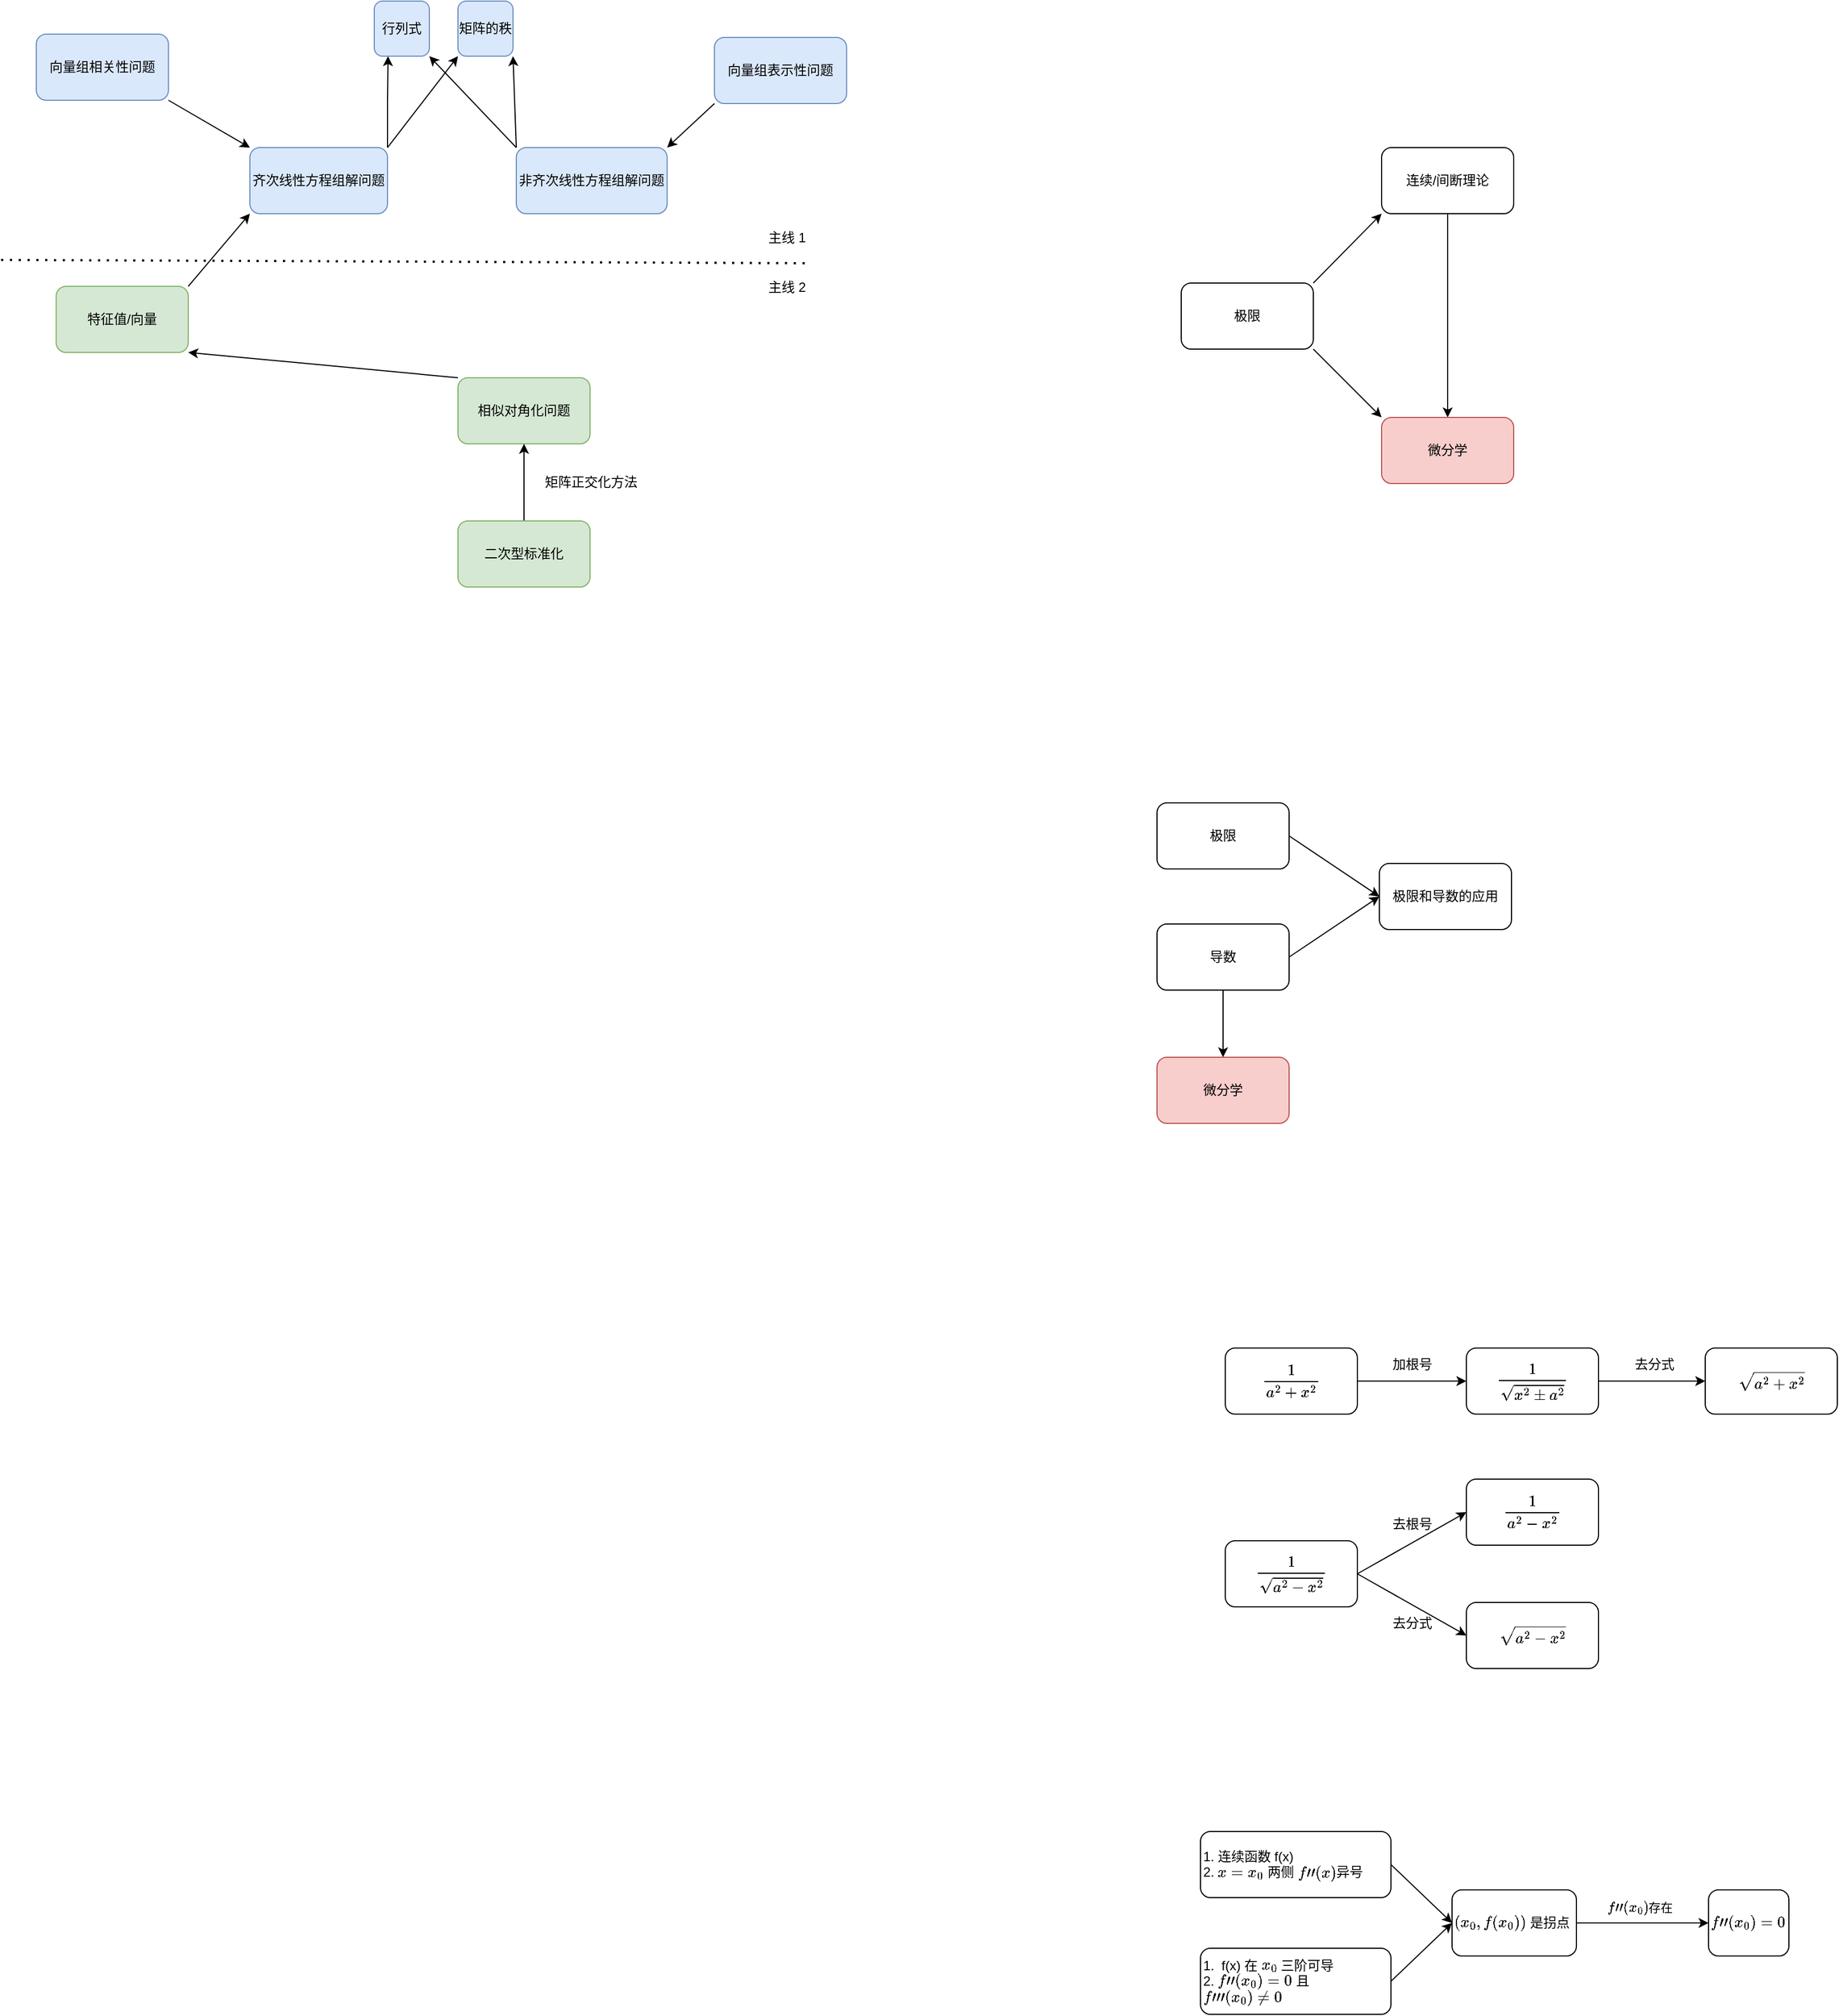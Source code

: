 <mxfile version="24.7.10">
  <diagram name="第 1 页" id="CHzktJIyDTGoVnoxUjND">
    <mxGraphModel dx="928" dy="1025" grid="0" gridSize="10" guides="1" tooltips="1" connect="1" arrows="1" fold="1" page="0" pageScale="1" pageWidth="827" pageHeight="1169" math="1" shadow="0">
      <root>
        <mxCell id="0" />
        <mxCell id="1" parent="0" />
        <mxCell id="wkB41oXYIjNeS8UKcueU-6" style="edgeStyle=orthogonalEdgeStyle;rounded=0;orthogonalLoop=1;jettySize=auto;html=1;exitX=1;exitY=0;exitDx=0;exitDy=0;entryX=0.25;entryY=1;entryDx=0;entryDy=0;" parent="1" source="Dt9UJWmZm42FvVJHh4BI-1" target="wkB41oXYIjNeS8UKcueU-4" edge="1">
          <mxGeometry relative="1" as="geometry" />
        </mxCell>
        <mxCell id="wkB41oXYIjNeS8UKcueU-7" style="rounded=0;orthogonalLoop=1;jettySize=auto;html=1;exitX=1;exitY=0;exitDx=0;exitDy=0;entryX=0;entryY=1;entryDx=0;entryDy=0;" parent="1" source="Dt9UJWmZm42FvVJHh4BI-1" target="wkB41oXYIjNeS8UKcueU-5" edge="1">
          <mxGeometry relative="1" as="geometry">
            <mxPoint x="420" y="50" as="targetPoint" />
          </mxGeometry>
        </mxCell>
        <mxCell id="Dt9UJWmZm42FvVJHh4BI-1" value="齐次线性方程组解问题" style="rounded=1;whiteSpace=wrap;html=1;fillColor=#dae8fc;strokeColor=#6c8ebf;" parent="1" vertex="1">
          <mxGeometry x="255" y="104" width="125" height="60" as="geometry" />
        </mxCell>
        <mxCell id="Dt9UJWmZm42FvVJHh4BI-2" value="" style="endArrow=none;dashed=1;html=1;dashPattern=1 3;strokeWidth=2;rounded=0;" parent="1" edge="1">
          <mxGeometry width="50" height="50" relative="1" as="geometry">
            <mxPoint x="29" y="206" as="sourcePoint" />
            <mxPoint x="762" y="209" as="targetPoint" />
          </mxGeometry>
        </mxCell>
        <mxCell id="Dt9UJWmZm42FvVJHh4BI-3" value="主线 1" style="text;html=1;align=center;verticalAlign=middle;whiteSpace=wrap;rounded=0;" parent="1" vertex="1">
          <mxGeometry x="713" y="171" width="60" height="30" as="geometry" />
        </mxCell>
        <mxCell id="Dt9UJWmZm42FvVJHh4BI-4" value="主线 2" style="text;html=1;align=center;verticalAlign=middle;whiteSpace=wrap;rounded=0;" parent="1" vertex="1">
          <mxGeometry x="713" y="216" width="60" height="30" as="geometry" />
        </mxCell>
        <mxCell id="Dt9UJWmZm42FvVJHh4BI-10" style="rounded=0;orthogonalLoop=1;jettySize=auto;html=1;exitX=1;exitY=0;exitDx=0;exitDy=0;entryX=0;entryY=1;entryDx=0;entryDy=0;" parent="1" source="Dt9UJWmZm42FvVJHh4BI-5" target="Dt9UJWmZm42FvVJHh4BI-1" edge="1">
          <mxGeometry relative="1" as="geometry" />
        </mxCell>
        <mxCell id="Dt9UJWmZm42FvVJHh4BI-5" value="特征值/向量" style="rounded=1;whiteSpace=wrap;html=1;fillColor=#d5e8d4;strokeColor=#82b366;" parent="1" vertex="1">
          <mxGeometry x="79" y="230" width="120" height="60" as="geometry" />
        </mxCell>
        <mxCell id="Dt9UJWmZm42FvVJHh4BI-9" style="rounded=0;orthogonalLoop=1;jettySize=auto;html=1;exitX=0;exitY=0;exitDx=0;exitDy=0;entryX=1;entryY=1;entryDx=0;entryDy=0;" parent="1" source="Dt9UJWmZm42FvVJHh4BI-6" target="Dt9UJWmZm42FvVJHh4BI-5" edge="1">
          <mxGeometry relative="1" as="geometry" />
        </mxCell>
        <mxCell id="Dt9UJWmZm42FvVJHh4BI-6" value="相似对角化问题" style="rounded=1;whiteSpace=wrap;html=1;fillColor=#d5e8d4;strokeColor=#82b366;" parent="1" vertex="1">
          <mxGeometry x="444" y="313" width="120" height="60" as="geometry" />
        </mxCell>
        <mxCell id="Dt9UJWmZm42FvVJHh4BI-8" style="edgeStyle=orthogonalEdgeStyle;rounded=0;orthogonalLoop=1;jettySize=auto;html=1;exitX=0.5;exitY=0;exitDx=0;exitDy=0;entryX=0.5;entryY=1;entryDx=0;entryDy=0;" parent="1" source="Dt9UJWmZm42FvVJHh4BI-7" target="Dt9UJWmZm42FvVJHh4BI-6" edge="1">
          <mxGeometry relative="1" as="geometry" />
        </mxCell>
        <mxCell id="Dt9UJWmZm42FvVJHh4BI-7" value="二次型标准化" style="rounded=1;whiteSpace=wrap;html=1;fillColor=#d5e8d4;strokeColor=#82b366;" parent="1" vertex="1">
          <mxGeometry x="444" y="443" width="120" height="60" as="geometry" />
        </mxCell>
        <mxCell id="Dt9UJWmZm42FvVJHh4BI-11" value="矩阵正交化方法" style="text;html=1;align=center;verticalAlign=middle;whiteSpace=wrap;rounded=0;" parent="1" vertex="1">
          <mxGeometry x="515" y="393" width="100" height="30" as="geometry" />
        </mxCell>
        <mxCell id="Dt9UJWmZm42FvVJHh4BI-13" style="rounded=0;orthogonalLoop=1;jettySize=auto;html=1;exitX=1;exitY=1;exitDx=0;exitDy=0;entryX=0;entryY=0;entryDx=0;entryDy=0;" parent="1" source="Dt9UJWmZm42FvVJHh4BI-12" target="Dt9UJWmZm42FvVJHh4BI-1" edge="1">
          <mxGeometry relative="1" as="geometry" />
        </mxCell>
        <mxCell id="Dt9UJWmZm42FvVJHh4BI-12" value="向量组相关性问题" style="rounded=1;whiteSpace=wrap;html=1;fillColor=#dae8fc;strokeColor=#6c8ebf;" parent="1" vertex="1">
          <mxGeometry x="61" y="1" width="120" height="60" as="geometry" />
        </mxCell>
        <mxCell id="wkB41oXYIjNeS8UKcueU-8" style="rounded=0;orthogonalLoop=1;jettySize=auto;html=1;exitX=0;exitY=0;exitDx=0;exitDy=0;entryX=1;entryY=1;entryDx=0;entryDy=0;" parent="1" source="wkB41oXYIjNeS8UKcueU-1" target="wkB41oXYIjNeS8UKcueU-4" edge="1">
          <mxGeometry relative="1" as="geometry" />
        </mxCell>
        <mxCell id="wkB41oXYIjNeS8UKcueU-9" style="rounded=0;orthogonalLoop=1;jettySize=auto;html=1;exitX=0;exitY=0;exitDx=0;exitDy=0;entryX=1;entryY=1;entryDx=0;entryDy=0;" parent="1" source="wkB41oXYIjNeS8UKcueU-1" target="wkB41oXYIjNeS8UKcueU-5" edge="1">
          <mxGeometry relative="1" as="geometry" />
        </mxCell>
        <mxCell id="wkB41oXYIjNeS8UKcueU-1" value="非齐次线性方程组解问题" style="rounded=1;whiteSpace=wrap;html=1;fillColor=#dae8fc;strokeColor=#6c8ebf;" parent="1" vertex="1">
          <mxGeometry x="497" y="104" width="137" height="60" as="geometry" />
        </mxCell>
        <mxCell id="wkB41oXYIjNeS8UKcueU-3" style="rounded=0;orthogonalLoop=1;jettySize=auto;html=1;exitX=0;exitY=1;exitDx=0;exitDy=0;entryX=1;entryY=0;entryDx=0;entryDy=0;" parent="1" source="wkB41oXYIjNeS8UKcueU-2" target="wkB41oXYIjNeS8UKcueU-1" edge="1">
          <mxGeometry relative="1" as="geometry" />
        </mxCell>
        <mxCell id="wkB41oXYIjNeS8UKcueU-2" value="向量组表示性问题" style="rounded=1;whiteSpace=wrap;html=1;fillColor=#dae8fc;strokeColor=#6c8ebf;" parent="1" vertex="1">
          <mxGeometry x="677" y="4" width="120" height="60" as="geometry" />
        </mxCell>
        <mxCell id="wkB41oXYIjNeS8UKcueU-4" value="行列式" style="rounded=1;whiteSpace=wrap;html=1;fillColor=#dae8fc;strokeColor=#6c8ebf;" parent="1" vertex="1">
          <mxGeometry x="368" y="-29" width="50" height="50" as="geometry" />
        </mxCell>
        <mxCell id="wkB41oXYIjNeS8UKcueU-5" value="矩阵的秩" style="rounded=1;whiteSpace=wrap;html=1;fillColor=#dae8fc;strokeColor=#6c8ebf;" parent="1" vertex="1">
          <mxGeometry x="444" y="-29" width="50" height="50" as="geometry" />
        </mxCell>
        <mxCell id="yyDhrhu_qTqSAwpFkJiz-4" style="rounded=0;orthogonalLoop=1;jettySize=auto;html=1;exitX=1;exitY=0;exitDx=0;exitDy=0;entryX=0;entryY=1;entryDx=0;entryDy=0;" parent="1" source="yyDhrhu_qTqSAwpFkJiz-1" target="yyDhrhu_qTqSAwpFkJiz-2" edge="1">
          <mxGeometry relative="1" as="geometry" />
        </mxCell>
        <mxCell id="yyDhrhu_qTqSAwpFkJiz-5" style="rounded=0;orthogonalLoop=1;jettySize=auto;html=1;exitX=1;exitY=1;exitDx=0;exitDy=0;entryX=0;entryY=0;entryDx=0;entryDy=0;" parent="1" source="yyDhrhu_qTqSAwpFkJiz-1" target="yyDhrhu_qTqSAwpFkJiz-3" edge="1">
          <mxGeometry relative="1" as="geometry" />
        </mxCell>
        <mxCell id="yyDhrhu_qTqSAwpFkJiz-1" value="极限" style="rounded=1;whiteSpace=wrap;html=1;" parent="1" vertex="1">
          <mxGeometry x="1101" y="227" width="120" height="60" as="geometry" />
        </mxCell>
        <mxCell id="yyDhrhu_qTqSAwpFkJiz-6" style="edgeStyle=orthogonalEdgeStyle;rounded=0;orthogonalLoop=1;jettySize=auto;html=1;exitX=0.5;exitY=1;exitDx=0;exitDy=0;entryX=0.5;entryY=0;entryDx=0;entryDy=0;" parent="1" source="yyDhrhu_qTqSAwpFkJiz-2" target="yyDhrhu_qTqSAwpFkJiz-3" edge="1">
          <mxGeometry relative="1" as="geometry" />
        </mxCell>
        <mxCell id="yyDhrhu_qTqSAwpFkJiz-2" value="连续/间断理论" style="rounded=1;whiteSpace=wrap;html=1;" parent="1" vertex="1">
          <mxGeometry x="1283" y="104" width="120" height="60" as="geometry" />
        </mxCell>
        <mxCell id="yyDhrhu_qTqSAwpFkJiz-3" value="微分学" style="rounded=1;whiteSpace=wrap;html=1;fillColor=#f8cecc;strokeColor=#b85450;" parent="1" vertex="1">
          <mxGeometry x="1283" y="349" width="120" height="60" as="geometry" />
        </mxCell>
        <mxCell id="xlUvwnvkRTRsD-h7V-_5-8" style="rounded=0;orthogonalLoop=1;jettySize=auto;html=1;exitX=1;exitY=0.5;exitDx=0;exitDy=0;entryX=0;entryY=0.5;entryDx=0;entryDy=0;" parent="1" source="xlUvwnvkRTRsD-h7V-_5-3" target="xlUvwnvkRTRsD-h7V-_5-7" edge="1">
          <mxGeometry relative="1" as="geometry" />
        </mxCell>
        <mxCell id="xlUvwnvkRTRsD-h7V-_5-3" value="极限" style="rounded=1;whiteSpace=wrap;html=1;" parent="1" vertex="1">
          <mxGeometry x="1079" y="699" width="120" height="60" as="geometry" />
        </mxCell>
        <mxCell id="xlUvwnvkRTRsD-h7V-_5-10" style="rounded=0;orthogonalLoop=1;jettySize=auto;html=1;exitX=1;exitY=0.5;exitDx=0;exitDy=0;entryX=0;entryY=0.5;entryDx=0;entryDy=0;" parent="1" source="xlUvwnvkRTRsD-h7V-_5-5" target="xlUvwnvkRTRsD-h7V-_5-7" edge="1">
          <mxGeometry relative="1" as="geometry" />
        </mxCell>
        <mxCell id="xlUvwnvkRTRsD-h7V-_5-11" style="edgeStyle=orthogonalEdgeStyle;rounded=0;orthogonalLoop=1;jettySize=auto;html=1;exitX=0.5;exitY=1;exitDx=0;exitDy=0;entryX=0.5;entryY=0;entryDx=0;entryDy=0;" parent="1" source="xlUvwnvkRTRsD-h7V-_5-5" target="xlUvwnvkRTRsD-h7V-_5-6" edge="1">
          <mxGeometry relative="1" as="geometry" />
        </mxCell>
        <mxCell id="xlUvwnvkRTRsD-h7V-_5-5" value="导数" style="rounded=1;whiteSpace=wrap;html=1;" parent="1" vertex="1">
          <mxGeometry x="1079" y="809" width="120" height="60" as="geometry" />
        </mxCell>
        <mxCell id="xlUvwnvkRTRsD-h7V-_5-6" value="微分学" style="rounded=1;whiteSpace=wrap;html=1;fillColor=#f8cecc;strokeColor=#b85450;" parent="1" vertex="1">
          <mxGeometry x="1079" y="930" width="120" height="60" as="geometry" />
        </mxCell>
        <mxCell id="xlUvwnvkRTRsD-h7V-_5-7" value="极限和导数的应用" style="rounded=1;whiteSpace=wrap;html=1;" parent="1" vertex="1">
          <mxGeometry x="1281" y="754" width="120" height="60" as="geometry" />
        </mxCell>
        <mxCell id="R6-rjGv1t7MDO_ssnw42-3" style="edgeStyle=orthogonalEdgeStyle;rounded=0;orthogonalLoop=1;jettySize=auto;html=1;exitX=1;exitY=0.5;exitDx=0;exitDy=0;entryX=0;entryY=0.5;entryDx=0;entryDy=0;" parent="1" source="R6-rjGv1t7MDO_ssnw42-1" target="R6-rjGv1t7MDO_ssnw42-2" edge="1">
          <mxGeometry relative="1" as="geometry" />
        </mxCell>
        <mxCell id="R6-rjGv1t7MDO_ssnw42-1" value="`\frac{1}{a^2+x^2}`" style="rounded=1;whiteSpace=wrap;html=1;" parent="1" vertex="1">
          <mxGeometry x="1141" y="1194" width="120" height="60" as="geometry" />
        </mxCell>
        <mxCell id="R6-rjGv1t7MDO_ssnw42-14" style="edgeStyle=orthogonalEdgeStyle;rounded=0;orthogonalLoop=1;jettySize=auto;html=1;exitX=1;exitY=0.5;exitDx=0;exitDy=0;" parent="1" source="R6-rjGv1t7MDO_ssnw42-2" target="R6-rjGv1t7MDO_ssnw42-13" edge="1">
          <mxGeometry relative="1" as="geometry" />
        </mxCell>
        <mxCell id="R6-rjGv1t7MDO_ssnw42-2" value="`\frac{1}{\sqrt{x^2 \pm a^2}}`" style="rounded=1;whiteSpace=wrap;html=1;" parent="1" vertex="1">
          <mxGeometry x="1360" y="1194" width="120" height="60" as="geometry" />
        </mxCell>
        <mxCell id="R6-rjGv1t7MDO_ssnw42-5" value="加根号" style="text;html=1;align=center;verticalAlign=middle;whiteSpace=wrap;rounded=0;" parent="1" vertex="1">
          <mxGeometry x="1281" y="1194" width="60" height="30" as="geometry" />
        </mxCell>
        <mxCell id="R6-rjGv1t7MDO_ssnw42-6" style="rounded=0;orthogonalLoop=1;jettySize=auto;html=1;exitX=1;exitY=0.5;exitDx=0;exitDy=0;entryX=0;entryY=0.5;entryDx=0;entryDy=0;" parent="1" source="R6-rjGv1t7MDO_ssnw42-7" target="R6-rjGv1t7MDO_ssnw42-8" edge="1">
          <mxGeometry relative="1" as="geometry" />
        </mxCell>
        <mxCell id="R6-rjGv1t7MDO_ssnw42-11" style="rounded=0;orthogonalLoop=1;jettySize=auto;html=1;exitX=1;exitY=0.5;exitDx=0;exitDy=0;entryX=0;entryY=0.5;entryDx=0;entryDy=0;" parent="1" source="R6-rjGv1t7MDO_ssnw42-7" target="R6-rjGv1t7MDO_ssnw42-10" edge="1">
          <mxGeometry relative="1" as="geometry" />
        </mxCell>
        <mxCell id="R6-rjGv1t7MDO_ssnw42-7" value="`\frac{1}{\sqrt{a^2 -x^2}}`" style="rounded=1;whiteSpace=wrap;html=1;" parent="1" vertex="1">
          <mxGeometry x="1141" y="1369" width="120" height="60" as="geometry" />
        </mxCell>
        <mxCell id="R6-rjGv1t7MDO_ssnw42-8" value="`\frac{1}{a^2 - x^2}`" style="rounded=1;whiteSpace=wrap;html=1;" parent="1" vertex="1">
          <mxGeometry x="1360" y="1313" width="120" height="60" as="geometry" />
        </mxCell>
        <mxCell id="R6-rjGv1t7MDO_ssnw42-9" value="去根号" style="text;html=1;align=center;verticalAlign=middle;whiteSpace=wrap;rounded=0;" parent="1" vertex="1">
          <mxGeometry x="1281" y="1339" width="60" height="30" as="geometry" />
        </mxCell>
        <mxCell id="R6-rjGv1t7MDO_ssnw42-10" value="`\sqrt{a^2 - x^2}`" style="rounded=1;whiteSpace=wrap;html=1;" parent="1" vertex="1">
          <mxGeometry x="1360" y="1425" width="120" height="60" as="geometry" />
        </mxCell>
        <mxCell id="R6-rjGv1t7MDO_ssnw42-12" value="去分式" style="text;html=1;align=center;verticalAlign=middle;whiteSpace=wrap;rounded=0;" parent="1" vertex="1">
          <mxGeometry x="1281" y="1429" width="60" height="30" as="geometry" />
        </mxCell>
        <mxCell id="R6-rjGv1t7MDO_ssnw42-13" value="`\sqrt{a^2 + x^2}`" style="rounded=1;whiteSpace=wrap;html=1;" parent="1" vertex="1">
          <mxGeometry x="1577" y="1194" width="120" height="60" as="geometry" />
        </mxCell>
        <mxCell id="R6-rjGv1t7MDO_ssnw42-15" value="去分式" style="text;html=1;align=center;verticalAlign=middle;whiteSpace=wrap;rounded=0;" parent="1" vertex="1">
          <mxGeometry x="1501" y="1194" width="60" height="30" as="geometry" />
        </mxCell>
        <mxCell id="Ff7g93SpQ4RB5F1ldNwT-5" style="rounded=0;orthogonalLoop=1;jettySize=auto;html=1;exitX=1;exitY=0.5;exitDx=0;exitDy=0;entryX=0;entryY=0.5;entryDx=0;entryDy=0;" edge="1" parent="1" source="Ff7g93SpQ4RB5F1ldNwT-1" target="Ff7g93SpQ4RB5F1ldNwT-3">
          <mxGeometry relative="1" as="geometry" />
        </mxCell>
        <mxCell id="Ff7g93SpQ4RB5F1ldNwT-1" value="1. 连续函数 f(x)&lt;div&gt;2. `x = x_0` 两侧 `f&#39;&#39;(x) `异号&lt;/div&gt;" style="rounded=1;whiteSpace=wrap;html=1;align=left;" vertex="1" parent="1">
          <mxGeometry x="1118.5" y="1633" width="173" height="60" as="geometry" />
        </mxCell>
        <mxCell id="Ff7g93SpQ4RB5F1ldNwT-6" style="rounded=0;orthogonalLoop=1;jettySize=auto;html=1;exitX=1;exitY=0.5;exitDx=0;exitDy=0;entryX=0;entryY=0.5;entryDx=0;entryDy=0;" edge="1" parent="1" source="Ff7g93SpQ4RB5F1ldNwT-2" target="Ff7g93SpQ4RB5F1ldNwT-3">
          <mxGeometry relative="1" as="geometry" />
        </mxCell>
        <mxCell id="Ff7g93SpQ4RB5F1ldNwT-2" value="1.&amp;nbsp; f(x) 在 `x_0` 三阶可导&lt;div&gt;2. `f&#39;&#39;(x_0)=0` 且 `f&#39;&#39;&#39;(x_0) \ne 0`&lt;/div&gt;" style="rounded=1;whiteSpace=wrap;html=1;align=left;" vertex="1" parent="1">
          <mxGeometry x="1118.5" y="1739" width="173" height="60" as="geometry" />
        </mxCell>
        <mxCell id="Ff7g93SpQ4RB5F1ldNwT-7" style="edgeStyle=orthogonalEdgeStyle;rounded=0;orthogonalLoop=1;jettySize=auto;html=1;exitX=1;exitY=0.5;exitDx=0;exitDy=0;entryX=0;entryY=0.5;entryDx=0;entryDy=0;" edge="1" parent="1" source="Ff7g93SpQ4RB5F1ldNwT-3" target="Ff7g93SpQ4RB5F1ldNwT-4">
          <mxGeometry relative="1" as="geometry" />
        </mxCell>
        <mxCell id="Ff7g93SpQ4RB5F1ldNwT-8" value="`f&#39;&#39;(x_0)`存在" style="edgeLabel;html=1;align=center;verticalAlign=middle;resizable=0;points=[];" vertex="1" connectable="0" parent="Ff7g93SpQ4RB5F1ldNwT-7">
          <mxGeometry x="-0.15" relative="1" as="geometry">
            <mxPoint x="6" y="-14" as="offset" />
          </mxGeometry>
        </mxCell>
        <mxCell id="Ff7g93SpQ4RB5F1ldNwT-3" value="`(x_0, f(x_0))` 是拐点" style="rounded=1;whiteSpace=wrap;html=1;align=left;" vertex="1" parent="1">
          <mxGeometry x="1347" y="1686" width="113" height="60" as="geometry" />
        </mxCell>
        <mxCell id="Ff7g93SpQ4RB5F1ldNwT-4" value="`f&#39;&#39;(x_0) = 0`" style="rounded=1;whiteSpace=wrap;html=1;align=left;" vertex="1" parent="1">
          <mxGeometry x="1580" y="1686" width="73" height="60" as="geometry" />
        </mxCell>
      </root>
    </mxGraphModel>
  </diagram>
</mxfile>
